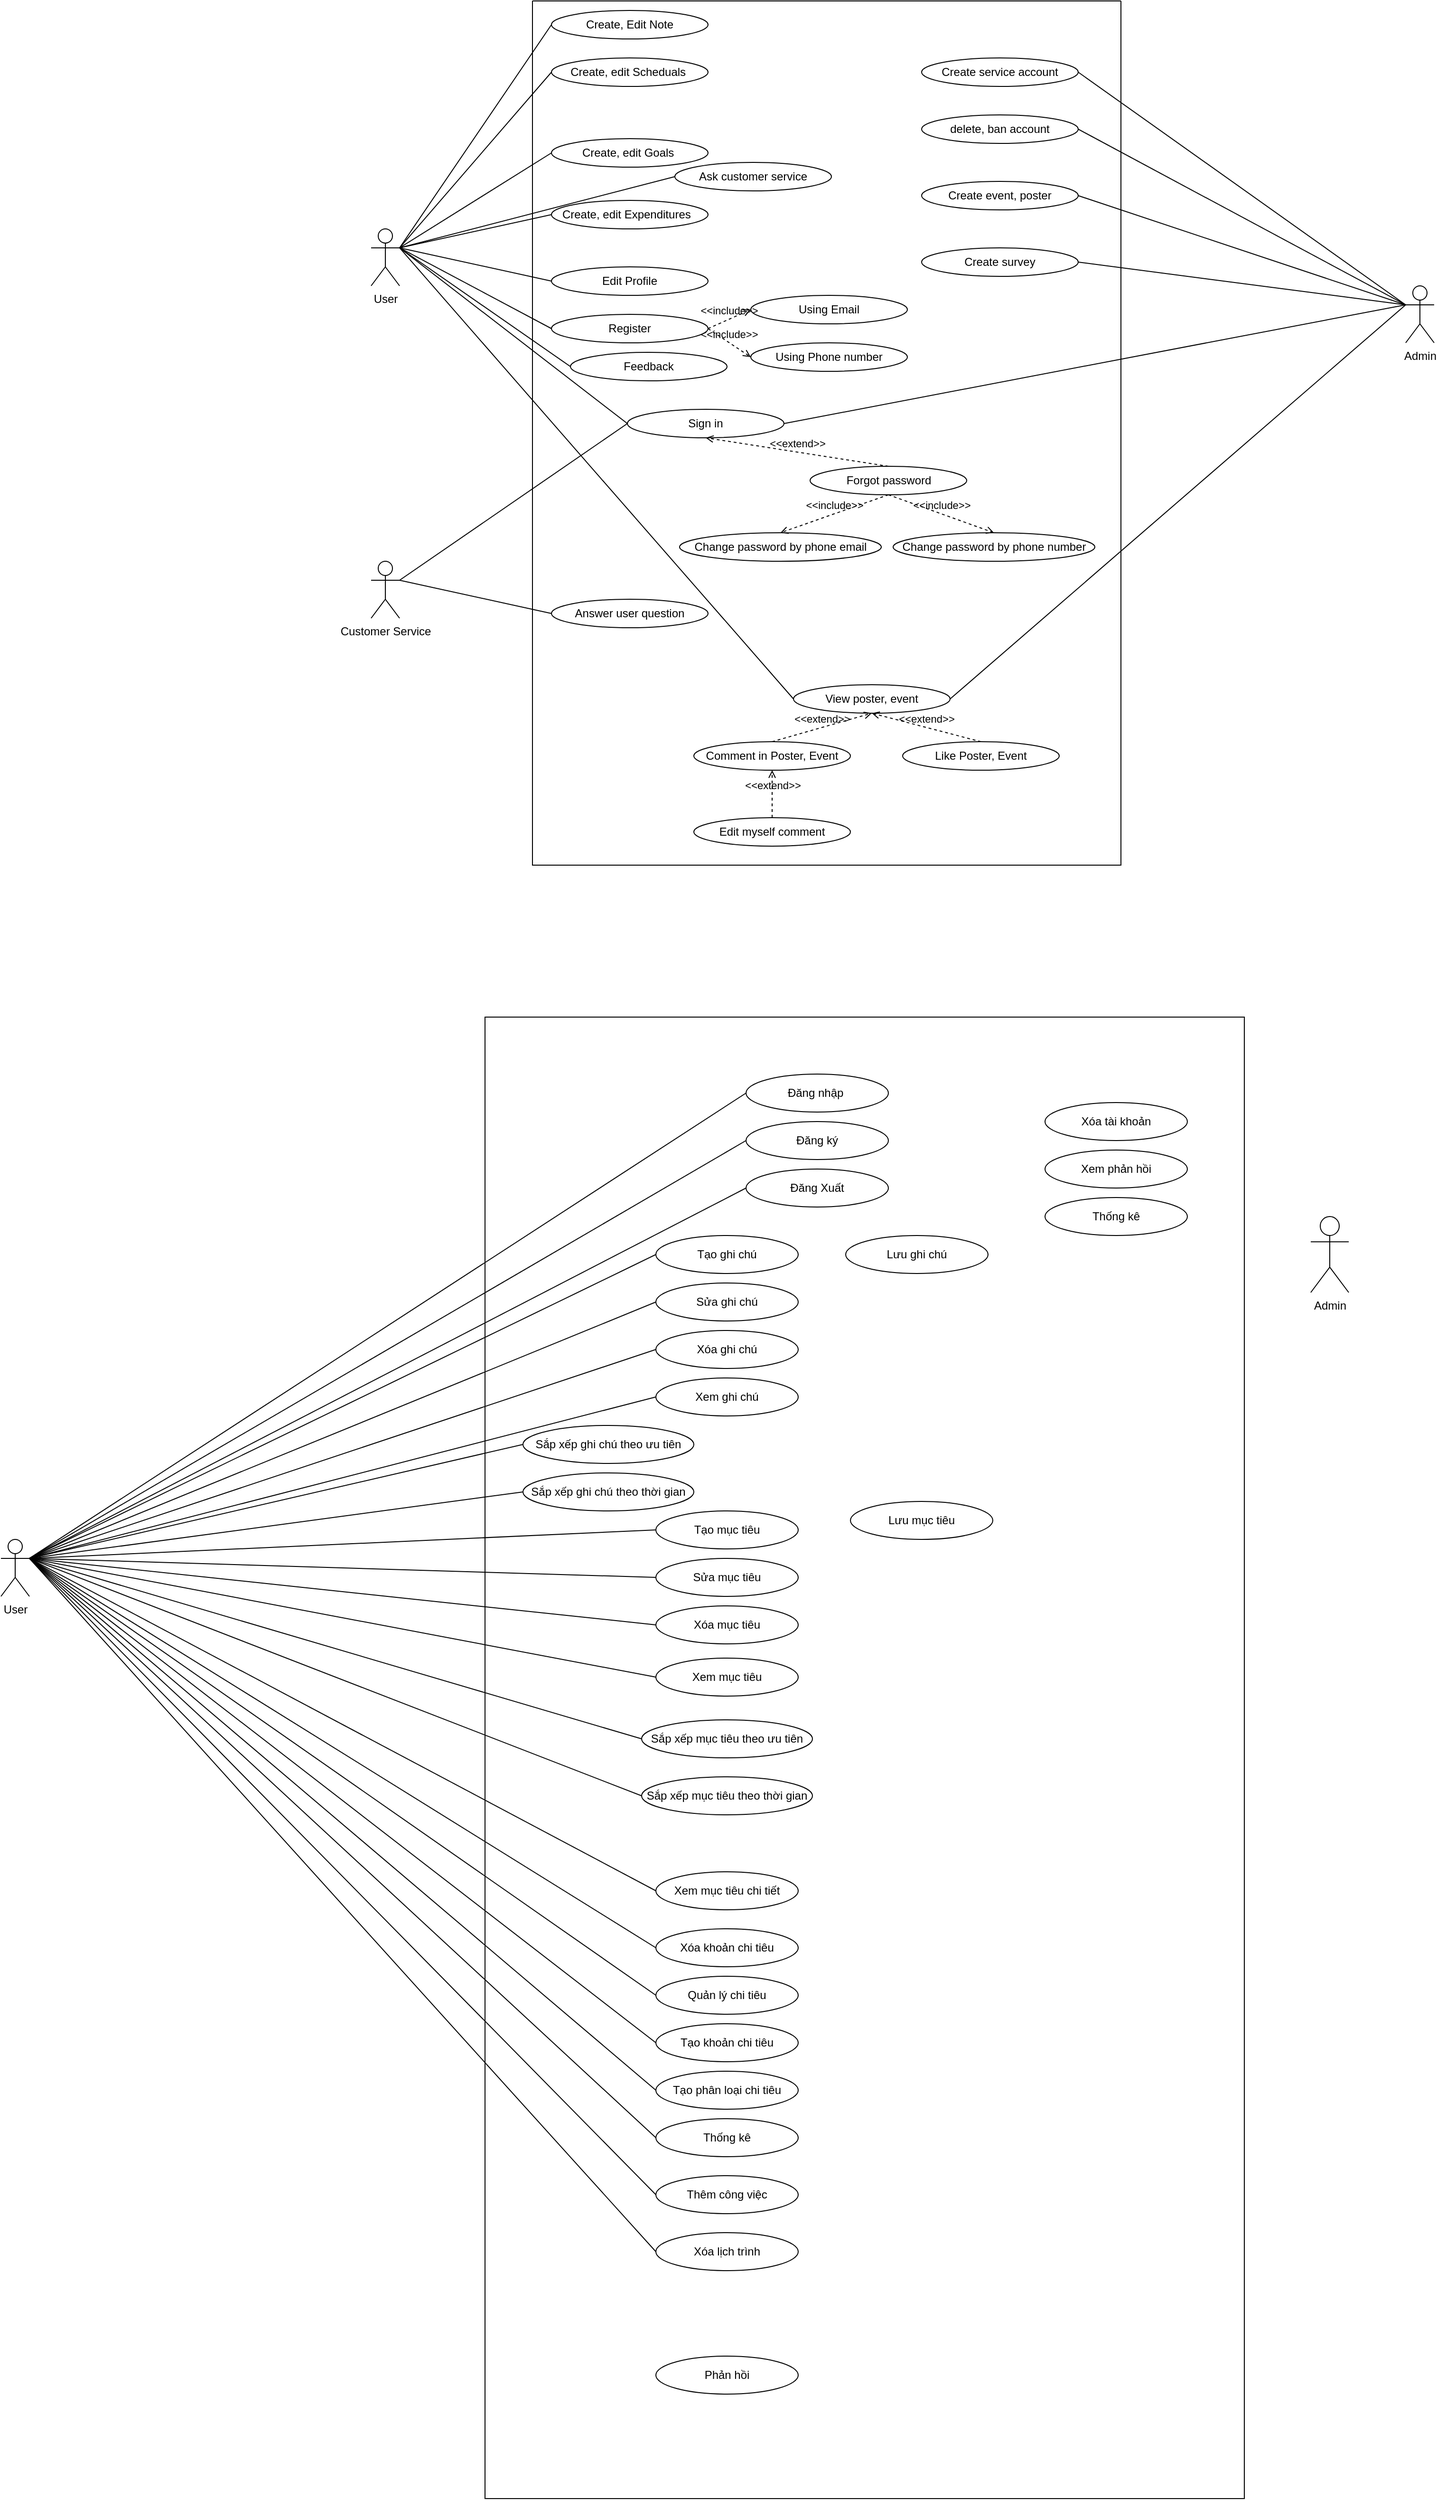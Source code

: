 <mxfile version="20.3.0" type="device"><diagram id="aty8M2HKwqZ2askGGSQU" name="Page-1"><mxGraphModel dx="2708" dy="965" grid="1" gridSize="10" guides="1" tooltips="1" connect="1" arrows="1" fold="1" page="1" pageScale="1" pageWidth="850" pageHeight="1100" math="0" shadow="0"><root><mxCell id="0"/><mxCell id="1" parent="0"/><mxCell id="VyaLqcNktve763P8nGEd-61" value="" style="rounded=0;whiteSpace=wrap;html=1;" parent="1" vertex="1"><mxGeometry x="170" y="1090" width="800" height="1560" as="geometry"/></mxCell><mxCell id="pWfof-eQQFCbNrF5vLkG-1" value="Admin&lt;br&gt;" style="shape=umlActor;verticalLabelPosition=bottom;verticalAlign=top;html=1;outlineConnect=0;" parent="1" vertex="1"><mxGeometry x="1140" y="320" width="30" height="60" as="geometry"/></mxCell><mxCell id="pWfof-eQQFCbNrF5vLkG-5" value="User" style="shape=umlActor;verticalLabelPosition=bottom;verticalAlign=top;html=1;outlineConnect=0;horizontal=1;align=center;" parent="1" vertex="1"><mxGeometry x="50" y="260" width="30" height="60" as="geometry"/></mxCell><mxCell id="pWfof-eQQFCbNrF5vLkG-6" value="" style="swimlane;startSize=0;" parent="1" vertex="1"><mxGeometry x="220" y="20" width="620" height="910" as="geometry"><mxRectangle x="310" y="20" width="50" height="40" as="alternateBounds"/></mxGeometry></mxCell><mxCell id="pWfof-eQQFCbNrF5vLkG-8" value="Sign in" style="ellipse;whiteSpace=wrap;html=1;" parent="pWfof-eQQFCbNrF5vLkG-6" vertex="1"><mxGeometry x="100" y="430" width="165" height="30" as="geometry"/></mxCell><mxCell id="pWfof-eQQFCbNrF5vLkG-15" value="Register" style="ellipse;whiteSpace=wrap;html=1;" parent="pWfof-eQQFCbNrF5vLkG-6" vertex="1"><mxGeometry x="20" y="330" width="165" height="30" as="geometry"/></mxCell><mxCell id="pWfof-eQQFCbNrF5vLkG-18" value="Create, Edit Note" style="ellipse;whiteSpace=wrap;html=1;" parent="pWfof-eQQFCbNrF5vLkG-6" vertex="1"><mxGeometry x="20" y="10" width="165" height="30" as="geometry"/></mxCell><mxCell id="pWfof-eQQFCbNrF5vLkG-21" value="Create, edit Scheduals&amp;nbsp;" style="ellipse;whiteSpace=wrap;html=1;" parent="pWfof-eQQFCbNrF5vLkG-6" vertex="1"><mxGeometry x="20" y="60" width="165" height="30" as="geometry"/></mxCell><mxCell id="pWfof-eQQFCbNrF5vLkG-26" value="Create, edit Goals&amp;nbsp;" style="ellipse;whiteSpace=wrap;html=1;" parent="pWfof-eQQFCbNrF5vLkG-6" vertex="1"><mxGeometry x="20" y="145" width="165" height="30" as="geometry"/></mxCell><mxCell id="pWfof-eQQFCbNrF5vLkG-29" value="Create, edit Expenditures&amp;nbsp;&amp;nbsp;" style="ellipse;whiteSpace=wrap;html=1;" parent="pWfof-eQQFCbNrF5vLkG-6" vertex="1"><mxGeometry x="20" y="210" width="165" height="30" as="geometry"/></mxCell><mxCell id="ijD5BFdQEbHKsdEyB4lS-7" value="Edit Profile" style="ellipse;whiteSpace=wrap;html=1;" parent="pWfof-eQQFCbNrF5vLkG-6" vertex="1"><mxGeometry x="20" y="280" width="165" height="30" as="geometry"/></mxCell><mxCell id="ijD5BFdQEbHKsdEyB4lS-9" value="Create service account" style="ellipse;whiteSpace=wrap;html=1;" parent="pWfof-eQQFCbNrF5vLkG-6" vertex="1"><mxGeometry x="410" y="60" width="165" height="30" as="geometry"/></mxCell><mxCell id="ijD5BFdQEbHKsdEyB4lS-11" value="delete, ban account" style="ellipse;whiteSpace=wrap;html=1;" parent="pWfof-eQQFCbNrF5vLkG-6" vertex="1"><mxGeometry x="410" y="120" width="165" height="30" as="geometry"/></mxCell><mxCell id="ijD5BFdQEbHKsdEyB4lS-13" value="Create event, poster" style="ellipse;whiteSpace=wrap;html=1;" parent="pWfof-eQQFCbNrF5vLkG-6" vertex="1"><mxGeometry x="410" y="190" width="165" height="30" as="geometry"/></mxCell><mxCell id="ijD5BFdQEbHKsdEyB4lS-16" style="edgeStyle=orthogonalEdgeStyle;rounded=0;orthogonalLoop=1;jettySize=auto;html=1;exitX=0.5;exitY=1;exitDx=0;exitDy=0;" parent="pWfof-eQQFCbNrF5vLkG-6" source="pWfof-eQQFCbNrF5vLkG-15" target="pWfof-eQQFCbNrF5vLkG-15" edge="1"><mxGeometry relative="1" as="geometry"/></mxCell><mxCell id="ijD5BFdQEbHKsdEyB4lS-20" value="Comment in Poster, Event" style="ellipse;whiteSpace=wrap;html=1;" parent="pWfof-eQQFCbNrF5vLkG-6" vertex="1"><mxGeometry x="170" y="780" width="165" height="30" as="geometry"/></mxCell><mxCell id="ijD5BFdQEbHKsdEyB4lS-26" value="Like Poster, Event" style="ellipse;whiteSpace=wrap;html=1;" parent="pWfof-eQQFCbNrF5vLkG-6" vertex="1"><mxGeometry x="390" y="780" width="165" height="30" as="geometry"/></mxCell><mxCell id="ijD5BFdQEbHKsdEyB4lS-29" value="Answer user question" style="ellipse;whiteSpace=wrap;html=1;" parent="pWfof-eQQFCbNrF5vLkG-6" vertex="1"><mxGeometry x="20" y="630" width="165" height="30" as="geometry"/></mxCell><mxCell id="ijD5BFdQEbHKsdEyB4lS-31" value="Ask customer service" style="ellipse;whiteSpace=wrap;html=1;" parent="pWfof-eQQFCbNrF5vLkG-6" vertex="1"><mxGeometry x="150" y="170" width="165" height="30" as="geometry"/></mxCell><mxCell id="ijD5BFdQEbHKsdEyB4lS-33" value="Feedback" style="ellipse;whiteSpace=wrap;html=1;" parent="pWfof-eQQFCbNrF5vLkG-6" vertex="1"><mxGeometry x="40" y="370" width="165" height="30" as="geometry"/></mxCell><mxCell id="ijD5BFdQEbHKsdEyB4lS-35" value="Create survey" style="ellipse;whiteSpace=wrap;html=1;" parent="pWfof-eQQFCbNrF5vLkG-6" vertex="1"><mxGeometry x="410" y="260" width="165" height="30" as="geometry"/></mxCell><mxCell id="8WCQnaSr8WxQVvXtw9JR-1" value="Edit myself comment" style="ellipse;whiteSpace=wrap;html=1;" parent="pWfof-eQQFCbNrF5vLkG-6" vertex="1"><mxGeometry x="170" y="860" width="165" height="30" as="geometry"/></mxCell><mxCell id="8WCQnaSr8WxQVvXtw9JR-4" value="Forgot password" style="ellipse;whiteSpace=wrap;html=1;" parent="pWfof-eQQFCbNrF5vLkG-6" vertex="1"><mxGeometry x="292.5" y="490" width="165" height="30" as="geometry"/></mxCell><mxCell id="8WCQnaSr8WxQVvXtw9JR-11" value="Change password by phone number" style="ellipse;whiteSpace=wrap;html=1;" parent="pWfof-eQQFCbNrF5vLkG-6" vertex="1"><mxGeometry x="380" y="560" width="212.5" height="30" as="geometry"/></mxCell><mxCell id="8WCQnaSr8WxQVvXtw9JR-12" value="Change password by phone email" style="ellipse;whiteSpace=wrap;html=1;" parent="pWfof-eQQFCbNrF5vLkG-6" vertex="1"><mxGeometry x="155" y="560" width="212.5" height="30" as="geometry"/></mxCell><mxCell id="8WCQnaSr8WxQVvXtw9JR-14" value="&amp;lt;&amp;lt;include&amp;gt;&amp;gt;" style="html=1;verticalAlign=bottom;labelBackgroundColor=none;endArrow=open;endFill=0;dashed=1;rounded=0;entryX=0.5;entryY=0;entryDx=0;entryDy=0;exitX=0.5;exitY=1;exitDx=0;exitDy=0;" parent="pWfof-eQQFCbNrF5vLkG-6" source="8WCQnaSr8WxQVvXtw9JR-4" target="8WCQnaSr8WxQVvXtw9JR-12" edge="1"><mxGeometry width="160" relative="1" as="geometry"><mxPoint x="312.5" y="430" as="sourcePoint"/><mxPoint x="472.5" y="430" as="targetPoint"/></mxGeometry></mxCell><mxCell id="8WCQnaSr8WxQVvXtw9JR-15" value="&amp;lt;&amp;lt;include&amp;gt;&amp;gt;" style="html=1;verticalAlign=bottom;labelBackgroundColor=none;endArrow=open;endFill=0;dashed=1;rounded=0;entryX=0.5;entryY=0;entryDx=0;entryDy=0;exitX=0.5;exitY=1;exitDx=0;exitDy=0;" parent="pWfof-eQQFCbNrF5vLkG-6" source="8WCQnaSr8WxQVvXtw9JR-4" target="8WCQnaSr8WxQVvXtw9JR-11" edge="1"><mxGeometry width="160" relative="1" as="geometry"><mxPoint x="312.5" y="430" as="sourcePoint"/><mxPoint x="472.5" y="430" as="targetPoint"/></mxGeometry></mxCell><mxCell id="8WCQnaSr8WxQVvXtw9JR-16" value="&amp;lt;&amp;lt;extend&amp;gt;&amp;gt;" style="html=1;verticalAlign=bottom;labelBackgroundColor=none;endArrow=open;endFill=0;dashed=1;rounded=0;entryX=0.5;entryY=1;entryDx=0;entryDy=0;exitX=0.5;exitY=0;exitDx=0;exitDy=0;" parent="pWfof-eQQFCbNrF5vLkG-6" source="8WCQnaSr8WxQVvXtw9JR-4" target="pWfof-eQQFCbNrF5vLkG-8" edge="1"><mxGeometry width="160" relative="1" as="geometry"><mxPoint x="297.5" y="400" as="sourcePoint"/><mxPoint x="457.5" y="400" as="targetPoint"/></mxGeometry></mxCell><mxCell id="8WCQnaSr8WxQVvXtw9JR-17" value="&amp;lt;&amp;lt;extend&amp;gt;&amp;gt;" style="html=1;verticalAlign=bottom;labelBackgroundColor=none;endArrow=open;endFill=0;dashed=1;rounded=0;entryX=0.5;entryY=1;entryDx=0;entryDy=0;exitX=0.5;exitY=0;exitDx=0;exitDy=0;" parent="pWfof-eQQFCbNrF5vLkG-6" source="8WCQnaSr8WxQVvXtw9JR-1" target="ijD5BFdQEbHKsdEyB4lS-20" edge="1"><mxGeometry width="160" relative="1" as="geometry"><mxPoint x="370" y="550" as="sourcePoint"/><mxPoint x="292.5" y="810" as="targetPoint"/></mxGeometry></mxCell><mxCell id="8WCQnaSr8WxQVvXtw9JR-18" value="Using Email" style="ellipse;whiteSpace=wrap;html=1;" parent="pWfof-eQQFCbNrF5vLkG-6" vertex="1"><mxGeometry x="230" y="310" width="165" height="30" as="geometry"/></mxCell><mxCell id="8WCQnaSr8WxQVvXtw9JR-19" value="&amp;lt;&amp;lt;include&amp;gt;&amp;gt;" style="html=1;verticalAlign=bottom;labelBackgroundColor=none;endArrow=open;endFill=0;dashed=1;rounded=0;entryX=0;entryY=0.5;entryDx=0;entryDy=0;exitX=1;exitY=0.5;exitDx=0;exitDy=0;" parent="pWfof-eQQFCbNrF5vLkG-6" source="pWfof-eQQFCbNrF5vLkG-15" target="8WCQnaSr8WxQVvXtw9JR-18" edge="1"><mxGeometry width="160" relative="1" as="geometry"><mxPoint x="260" y="370" as="sourcePoint"/><mxPoint x="420" y="370" as="targetPoint"/></mxGeometry></mxCell><mxCell id="8WCQnaSr8WxQVvXtw9JR-21" value="Using Phone number" style="ellipse;whiteSpace=wrap;html=1;" parent="pWfof-eQQFCbNrF5vLkG-6" vertex="1"><mxGeometry x="230" y="360" width="165" height="30" as="geometry"/></mxCell><mxCell id="8WCQnaSr8WxQVvXtw9JR-22" value="&amp;lt;&amp;lt;include&amp;gt;&amp;gt;" style="html=1;verticalAlign=bottom;labelBackgroundColor=none;endArrow=open;endFill=0;dashed=1;rounded=0;entryX=0;entryY=0.5;entryDx=0;entryDy=0;exitX=1;exitY=0.5;exitDx=0;exitDy=0;" parent="pWfof-eQQFCbNrF5vLkG-6" source="pWfof-eQQFCbNrF5vLkG-15" target="8WCQnaSr8WxQVvXtw9JR-21" edge="1"><mxGeometry width="160" relative="1" as="geometry"><mxPoint x="180" y="530" as="sourcePoint"/><mxPoint x="340" y="530" as="targetPoint"/></mxGeometry></mxCell><mxCell id="8WCQnaSr8WxQVvXtw9JR-23" value="View poster, event" style="ellipse;whiteSpace=wrap;html=1;" parent="pWfof-eQQFCbNrF5vLkG-6" vertex="1"><mxGeometry x="275" y="720" width="165" height="30" as="geometry"/></mxCell><mxCell id="8WCQnaSr8WxQVvXtw9JR-27" value="&amp;lt;&amp;lt;extend&amp;gt;&amp;gt;" style="html=1;verticalAlign=bottom;labelBackgroundColor=none;endArrow=open;endFill=0;dashed=1;rounded=0;entryX=0.5;entryY=1;entryDx=0;entryDy=0;exitX=0.5;exitY=0;exitDx=0;exitDy=0;" parent="pWfof-eQQFCbNrF5vLkG-6" source="ijD5BFdQEbHKsdEyB4lS-26" target="8WCQnaSr8WxQVvXtw9JR-23" edge="1"><mxGeometry width="160" relative="1" as="geometry"><mxPoint x="270" y="740" as="sourcePoint"/><mxPoint x="430" y="740" as="targetPoint"/></mxGeometry></mxCell><mxCell id="8WCQnaSr8WxQVvXtw9JR-30" value="&amp;lt;&amp;lt;extend&amp;gt;&amp;gt;" style="html=1;verticalAlign=bottom;labelBackgroundColor=none;endArrow=open;endFill=0;dashed=1;rounded=0;entryX=0.5;entryY=1;entryDx=0;entryDy=0;exitX=0.5;exitY=0;exitDx=0;exitDy=0;" parent="pWfof-eQQFCbNrF5vLkG-6" source="ijD5BFdQEbHKsdEyB4lS-20" target="8WCQnaSr8WxQVvXtw9JR-23" edge="1"><mxGeometry width="160" relative="1" as="geometry"><mxPoint x="262.5" y="870" as="sourcePoint"/><mxPoint x="262.5" y="820" as="targetPoint"/></mxGeometry></mxCell><mxCell id="pWfof-eQQFCbNrF5vLkG-12" value="" style="endArrow=none;html=1;rounded=0;exitX=1;exitY=0.333;exitDx=0;exitDy=0;exitPerimeter=0;entryX=0;entryY=0.5;entryDx=0;entryDy=0;" parent="1" source="pWfof-eQQFCbNrF5vLkG-5" target="pWfof-eQQFCbNrF5vLkG-8" edge="1"><mxGeometry width="50" height="50" relative="1" as="geometry"><mxPoint x="420" y="290" as="sourcePoint"/><mxPoint x="470" y="240" as="targetPoint"/></mxGeometry></mxCell><mxCell id="pWfof-eQQFCbNrF5vLkG-13" value="" style="endArrow=none;html=1;rounded=0;exitX=0;exitY=0.333;exitDx=0;exitDy=0;exitPerimeter=0;entryX=1;entryY=0.5;entryDx=0;entryDy=0;" parent="1" source="pWfof-eQQFCbNrF5vLkG-1" target="pWfof-eQQFCbNrF5vLkG-8" edge="1"><mxGeometry width="50" height="50" relative="1" as="geometry"><mxPoint x="420" y="290" as="sourcePoint"/><mxPoint x="470" y="240" as="targetPoint"/></mxGeometry></mxCell><mxCell id="pWfof-eQQFCbNrF5vLkG-16" value="" style="endArrow=none;html=1;rounded=0;exitX=1;exitY=0.333;exitDx=0;exitDy=0;exitPerimeter=0;entryX=0;entryY=0.5;entryDx=0;entryDy=0;" parent="1" source="pWfof-eQQFCbNrF5vLkG-5" target="pWfof-eQQFCbNrF5vLkG-15" edge="1"><mxGeometry width="50" height="50" relative="1" as="geometry"><mxPoint x="420" y="290" as="sourcePoint"/><mxPoint x="470" y="240" as="targetPoint"/><Array as="points"/></mxGeometry></mxCell><mxCell id="ijD5BFdQEbHKsdEyB4lS-3" value="" style="endArrow=none;html=1;rounded=0;exitX=1;exitY=0.333;exitDx=0;exitDy=0;exitPerimeter=0;entryX=0;entryY=0.5;entryDx=0;entryDy=0;" parent="1" source="pWfof-eQQFCbNrF5vLkG-5" target="pWfof-eQQFCbNrF5vLkG-18" edge="1"><mxGeometry width="50" height="50" relative="1" as="geometry"><mxPoint x="310" y="450" as="sourcePoint"/><mxPoint x="360" y="400" as="targetPoint"/></mxGeometry></mxCell><mxCell id="ijD5BFdQEbHKsdEyB4lS-4" value="" style="endArrow=none;html=1;rounded=0;exitX=1;exitY=0.333;exitDx=0;exitDy=0;exitPerimeter=0;entryX=0;entryY=0.5;entryDx=0;entryDy=0;" parent="1" source="pWfof-eQQFCbNrF5vLkG-5" target="pWfof-eQQFCbNrF5vLkG-21" edge="1"><mxGeometry width="50" height="50" relative="1" as="geometry"><mxPoint x="310" y="450" as="sourcePoint"/><mxPoint x="360" y="400" as="targetPoint"/></mxGeometry></mxCell><mxCell id="ijD5BFdQEbHKsdEyB4lS-5" value="" style="endArrow=none;html=1;rounded=0;exitX=1;exitY=0.333;exitDx=0;exitDy=0;exitPerimeter=0;entryX=0;entryY=0.5;entryDx=0;entryDy=0;" parent="1" source="pWfof-eQQFCbNrF5vLkG-5" target="pWfof-eQQFCbNrF5vLkG-26" edge="1"><mxGeometry width="50" height="50" relative="1" as="geometry"><mxPoint x="310" y="450" as="sourcePoint"/><mxPoint x="360" y="400" as="targetPoint"/></mxGeometry></mxCell><mxCell id="ijD5BFdQEbHKsdEyB4lS-6" value="" style="endArrow=none;html=1;rounded=0;exitX=1;exitY=0.333;exitDx=0;exitDy=0;exitPerimeter=0;entryX=0;entryY=0.5;entryDx=0;entryDy=0;" parent="1" source="pWfof-eQQFCbNrF5vLkG-5" target="pWfof-eQQFCbNrF5vLkG-29" edge="1"><mxGeometry width="50" height="50" relative="1" as="geometry"><mxPoint x="310" y="450" as="sourcePoint"/><mxPoint x="360" y="400" as="targetPoint"/></mxGeometry></mxCell><mxCell id="ijD5BFdQEbHKsdEyB4lS-8" value="" style="endArrow=none;html=1;rounded=0;exitX=1;exitY=0.333;exitDx=0;exitDy=0;exitPerimeter=0;entryX=0;entryY=0.5;entryDx=0;entryDy=0;" parent="1" source="pWfof-eQQFCbNrF5vLkG-5" target="ijD5BFdQEbHKsdEyB4lS-7" edge="1"><mxGeometry width="50" height="50" relative="1" as="geometry"><mxPoint x="490" y="400" as="sourcePoint"/><mxPoint x="540" y="350" as="targetPoint"/></mxGeometry></mxCell><mxCell id="ijD5BFdQEbHKsdEyB4lS-10" value="" style="endArrow=none;html=1;rounded=0;entryX=1;entryY=0.5;entryDx=0;entryDy=0;exitX=0;exitY=0.333;exitDx=0;exitDy=0;exitPerimeter=0;" parent="1" source="pWfof-eQQFCbNrF5vLkG-1" target="ijD5BFdQEbHKsdEyB4lS-9" edge="1"><mxGeometry width="50" height="50" relative="1" as="geometry"><mxPoint x="490" y="400" as="sourcePoint"/><mxPoint x="540" y="350" as="targetPoint"/></mxGeometry></mxCell><mxCell id="ijD5BFdQEbHKsdEyB4lS-12" value="" style="endArrow=none;html=1;rounded=0;entryX=1;entryY=0.5;entryDx=0;entryDy=0;exitX=0;exitY=0.333;exitDx=0;exitDy=0;exitPerimeter=0;" parent="1" source="pWfof-eQQFCbNrF5vLkG-1" target="ijD5BFdQEbHKsdEyB4lS-11" edge="1"><mxGeometry width="50" height="50" relative="1" as="geometry"><mxPoint x="490" y="400" as="sourcePoint"/><mxPoint x="540" y="350" as="targetPoint"/></mxGeometry></mxCell><mxCell id="ijD5BFdQEbHKsdEyB4lS-14" value="" style="endArrow=none;html=1;rounded=0;entryX=1;entryY=0.5;entryDx=0;entryDy=0;exitX=0;exitY=0.333;exitDx=0;exitDy=0;exitPerimeter=0;" parent="1" source="pWfof-eQQFCbNrF5vLkG-1" target="ijD5BFdQEbHKsdEyB4lS-13" edge="1"><mxGeometry width="50" height="50" relative="1" as="geometry"><mxPoint x="490" y="400" as="sourcePoint"/><mxPoint x="540" y="350" as="targetPoint"/></mxGeometry></mxCell><mxCell id="ijD5BFdQEbHKsdEyB4lS-15" value="Customer Service" style="shape=umlActor;verticalLabelPosition=bottom;verticalAlign=top;html=1;outlineConnect=0;" parent="1" vertex="1"><mxGeometry x="50" y="610" width="30" height="60" as="geometry"/></mxCell><mxCell id="ijD5BFdQEbHKsdEyB4lS-18" value="" style="endArrow=none;html=1;rounded=0;exitX=1;exitY=0.333;exitDx=0;exitDy=0;exitPerimeter=0;entryX=0;entryY=0.5;entryDx=0;entryDy=0;" parent="1" source="ijD5BFdQEbHKsdEyB4lS-15" target="pWfof-eQQFCbNrF5vLkG-8" edge="1"><mxGeometry width="50" height="50" relative="1" as="geometry"><mxPoint x="490" y="400" as="sourcePoint"/><mxPoint x="540" y="350" as="targetPoint"/></mxGeometry></mxCell><mxCell id="ijD5BFdQEbHKsdEyB4lS-30" value="" style="endArrow=none;html=1;rounded=0;exitX=1;exitY=0.333;exitDx=0;exitDy=0;exitPerimeter=0;entryX=0;entryY=0.5;entryDx=0;entryDy=0;" parent="1" source="ijD5BFdQEbHKsdEyB4lS-15" target="ijD5BFdQEbHKsdEyB4lS-29" edge="1"><mxGeometry width="50" height="50" relative="1" as="geometry"><mxPoint x="490" y="400" as="sourcePoint"/><mxPoint x="540" y="350" as="targetPoint"/></mxGeometry></mxCell><mxCell id="ijD5BFdQEbHKsdEyB4lS-32" value="" style="endArrow=none;html=1;rounded=0;exitX=1;exitY=0.333;exitDx=0;exitDy=0;exitPerimeter=0;entryX=0;entryY=0.5;entryDx=0;entryDy=0;" parent="1" source="pWfof-eQQFCbNrF5vLkG-5" target="ijD5BFdQEbHKsdEyB4lS-31" edge="1"><mxGeometry width="50" height="50" relative="1" as="geometry"><mxPoint x="490" y="400" as="sourcePoint"/><mxPoint x="540" y="350" as="targetPoint"/></mxGeometry></mxCell><mxCell id="ijD5BFdQEbHKsdEyB4lS-34" value="" style="endArrow=none;html=1;rounded=0;exitX=1;exitY=0.333;exitDx=0;exitDy=0;exitPerimeter=0;entryX=0;entryY=0.5;entryDx=0;entryDy=0;" parent="1" source="pWfof-eQQFCbNrF5vLkG-5" target="ijD5BFdQEbHKsdEyB4lS-33" edge="1"><mxGeometry width="50" height="50" relative="1" as="geometry"><mxPoint x="490" y="400" as="sourcePoint"/><mxPoint x="540" y="350" as="targetPoint"/></mxGeometry></mxCell><mxCell id="ijD5BFdQEbHKsdEyB4lS-36" value="" style="endArrow=none;html=1;rounded=0;entryX=1;entryY=0.5;entryDx=0;entryDy=0;exitX=0;exitY=0.333;exitDx=0;exitDy=0;exitPerimeter=0;" parent="1" source="pWfof-eQQFCbNrF5vLkG-1" target="ijD5BFdQEbHKsdEyB4lS-35" edge="1"><mxGeometry width="50" height="50" relative="1" as="geometry"><mxPoint x="490" y="400" as="sourcePoint"/><mxPoint x="540" y="350" as="targetPoint"/></mxGeometry></mxCell><mxCell id="8WCQnaSr8WxQVvXtw9JR-24" value="" style="endArrow=none;html=1;rounded=0;exitX=1;exitY=0.333;exitDx=0;exitDy=0;exitPerimeter=0;entryX=0;entryY=0.5;entryDx=0;entryDy=0;" parent="1" source="pWfof-eQQFCbNrF5vLkG-5" target="8WCQnaSr8WxQVvXtw9JR-23" edge="1"><mxGeometry width="50" height="50" relative="1" as="geometry"><mxPoint x="500" y="440" as="sourcePoint"/><mxPoint x="550" y="390" as="targetPoint"/></mxGeometry></mxCell><mxCell id="8WCQnaSr8WxQVvXtw9JR-25" value="" style="endArrow=none;html=1;rounded=0;exitX=1;exitY=0.5;exitDx=0;exitDy=0;entryX=0;entryY=0.333;entryDx=0;entryDy=0;entryPerimeter=0;" parent="1" source="8WCQnaSr8WxQVvXtw9JR-23" target="pWfof-eQQFCbNrF5vLkG-1" edge="1"><mxGeometry width="50" height="50" relative="1" as="geometry"><mxPoint x="450" y="410" as="sourcePoint"/><mxPoint x="500" y="360" as="targetPoint"/></mxGeometry></mxCell><mxCell id="VyaLqcNktve763P8nGEd-63" value="Admin" style="shape=umlActor;verticalLabelPosition=bottom;verticalAlign=top;html=1;outlineConnect=0;" parent="1" vertex="1"><mxGeometry x="1040" y="1300" width="40" height="80" as="geometry"/></mxCell><mxCell id="VyaLqcNktve763P8nGEd-69" value="User" style="shape=umlActor;verticalLabelPosition=bottom;verticalAlign=top;html=1;outlineConnect=0;" parent="1" vertex="1"><mxGeometry x="-340" y="1640" width="30" height="60" as="geometry"/></mxCell><mxCell id="VyaLqcNktve763P8nGEd-72" value="Đăng nhập&amp;nbsp;" style="ellipse;whiteSpace=wrap;html=1;" parent="1" vertex="1"><mxGeometry x="445" y="1150" width="150" height="40" as="geometry"/></mxCell><mxCell id="VyaLqcNktve763P8nGEd-73" value="Đăng ký" style="ellipse;whiteSpace=wrap;html=1;" parent="1" vertex="1"><mxGeometry x="445" y="1200" width="150" height="40" as="geometry"/></mxCell><mxCell id="VyaLqcNktve763P8nGEd-74" value="Đăng Xuất" style="ellipse;whiteSpace=wrap;html=1;" parent="1" vertex="1"><mxGeometry x="445" y="1250" width="150" height="40" as="geometry"/></mxCell><mxCell id="VyaLqcNktve763P8nGEd-75" value="Xóa tài khoản" style="ellipse;whiteSpace=wrap;html=1;" parent="1" vertex="1"><mxGeometry x="760" y="1180" width="150" height="40" as="geometry"/></mxCell><mxCell id="VyaLqcNktve763P8nGEd-76" value="Xem phản hồi" style="ellipse;whiteSpace=wrap;html=1;" parent="1" vertex="1"><mxGeometry x="760" y="1230" width="150" height="40" as="geometry"/></mxCell><mxCell id="VyaLqcNktve763P8nGEd-79" value="Thống kê" style="ellipse;whiteSpace=wrap;html=1;" parent="1" vertex="1"><mxGeometry x="760" y="1280" width="150" height="40" as="geometry"/></mxCell><mxCell id="VyaLqcNktve763P8nGEd-87" value="Phản hồi" style="ellipse;whiteSpace=wrap;html=1;" parent="1" vertex="1"><mxGeometry x="350" y="2500" width="150" height="40" as="geometry"/></mxCell><mxCell id="VyaLqcNktve763P8nGEd-89" value="Sửa ghi chú" style="ellipse;whiteSpace=wrap;html=1;" parent="1" vertex="1"><mxGeometry x="350" y="1370" width="150" height="40" as="geometry"/></mxCell><mxCell id="VyaLqcNktve763P8nGEd-90" value="Tạo ghi chú" style="ellipse;whiteSpace=wrap;html=1;" parent="1" vertex="1"><mxGeometry x="350" y="1320" width="150" height="40" as="geometry"/></mxCell><mxCell id="VyaLqcNktve763P8nGEd-91" value="Xóa ghi chú" style="ellipse;whiteSpace=wrap;html=1;" parent="1" vertex="1"><mxGeometry x="350" y="1420" width="150" height="40" as="geometry"/></mxCell><mxCell id="VyaLqcNktve763P8nGEd-92" value="Lưu ghi chú" style="ellipse;whiteSpace=wrap;html=1;" parent="1" vertex="1"><mxGeometry x="550" y="1320" width="150" height="40" as="geometry"/></mxCell><mxCell id="VyaLqcNktve763P8nGEd-93" value="Xem ghi chú" style="ellipse;whiteSpace=wrap;html=1;" parent="1" vertex="1"><mxGeometry x="350" y="1470" width="150" height="40" as="geometry"/></mxCell><mxCell id="VyaLqcNktve763P8nGEd-94" value="Sắp xếp ghi chú theo ưu tiên" style="ellipse;whiteSpace=wrap;html=1;" parent="1" vertex="1"><mxGeometry x="210" y="1520" width="180" height="40" as="geometry"/></mxCell><mxCell id="VyaLqcNktve763P8nGEd-95" value="Sắp xếp ghi chú theo thời gian" style="ellipse;whiteSpace=wrap;html=1;" parent="1" vertex="1"><mxGeometry x="210" y="1570" width="180" height="40" as="geometry"/></mxCell><mxCell id="VyaLqcNktve763P8nGEd-97" value="Sửa mục tiêu" style="ellipse;whiteSpace=wrap;html=1;" parent="1" vertex="1"><mxGeometry x="350" y="1660" width="150" height="40" as="geometry"/></mxCell><mxCell id="VyaLqcNktve763P8nGEd-98" value="Tạo mục tiêu" style="ellipse;whiteSpace=wrap;html=1;" parent="1" vertex="1"><mxGeometry x="350" y="1610" width="150" height="40" as="geometry"/></mxCell><mxCell id="VyaLqcNktve763P8nGEd-99" value="Xóa mục tiêu" style="ellipse;whiteSpace=wrap;html=1;" parent="1" vertex="1"><mxGeometry x="350" y="1710" width="150" height="40" as="geometry"/></mxCell><mxCell id="VyaLqcNktve763P8nGEd-100" value="Lưu mục tiêu" style="ellipse;whiteSpace=wrap;html=1;" parent="1" vertex="1"><mxGeometry x="555" y="1600" width="150" height="40" as="geometry"/></mxCell><mxCell id="VyaLqcNktve763P8nGEd-101" value="Xem mục tiêu" style="ellipse;whiteSpace=wrap;html=1;" parent="1" vertex="1"><mxGeometry x="350" y="1765" width="150" height="40" as="geometry"/></mxCell><mxCell id="VyaLqcNktve763P8nGEd-102" value="Sắp xếp mục tiêu theo ưu tiên" style="ellipse;whiteSpace=wrap;html=1;" parent="1" vertex="1"><mxGeometry x="335" y="1830" width="180" height="40" as="geometry"/></mxCell><mxCell id="VyaLqcNktve763P8nGEd-103" value="Sắp xếp mục tiêu theo thời gian" style="ellipse;whiteSpace=wrap;html=1;" parent="1" vertex="1"><mxGeometry x="335" y="1890" width="180" height="40" as="geometry"/></mxCell><mxCell id="VyaLqcNktve763P8nGEd-105" value="Xem mục tiêu chi tiết" style="ellipse;whiteSpace=wrap;html=1;" parent="1" vertex="1"><mxGeometry x="350" y="1990" width="150" height="40" as="geometry"/></mxCell><mxCell id="gfgHDo0g4Igtm996TLJ_-1" value="Quản lý chi tiêu" style="ellipse;whiteSpace=wrap;html=1;" parent="1" vertex="1"><mxGeometry x="350" y="2100" width="150" height="40" as="geometry"/></mxCell><mxCell id="gfgHDo0g4Igtm996TLJ_-3" value="Tạo khoản chi tiêu" style="ellipse;whiteSpace=wrap;html=1;" parent="1" vertex="1"><mxGeometry x="350" y="2150" width="150" height="40" as="geometry"/></mxCell><mxCell id="gfgHDo0g4Igtm996TLJ_-4" value="Xóa khoản chi tiêu" style="ellipse;whiteSpace=wrap;html=1;" parent="1" vertex="1"><mxGeometry x="350" y="2050" width="150" height="40" as="geometry"/></mxCell><mxCell id="gfgHDo0g4Igtm996TLJ_-6" value="Tạo phân loại chi tiêu" style="ellipse;whiteSpace=wrap;html=1;" parent="1" vertex="1"><mxGeometry x="350" y="2200" width="150" height="40" as="geometry"/></mxCell><mxCell id="gfgHDo0g4Igtm996TLJ_-9" value="Thống kê" style="ellipse;whiteSpace=wrap;html=1;" parent="1" vertex="1"><mxGeometry x="350" y="2250" width="150" height="40" as="geometry"/></mxCell><mxCell id="gfgHDo0g4Igtm996TLJ_-10" value="Thêm công việc" style="ellipse;whiteSpace=wrap;html=1;" parent="1" vertex="1"><mxGeometry x="350" y="2310" width="150" height="40" as="geometry"/></mxCell><mxCell id="gfgHDo0g4Igtm996TLJ_-11" value="Xóa lịch trình" style="ellipse;whiteSpace=wrap;html=1;" parent="1" vertex="1"><mxGeometry x="350" y="2370" width="150" height="40" as="geometry"/></mxCell><mxCell id="5M1KIY10KO0TLiCNUMBX-1" value="" style="endArrow=none;html=1;rounded=0;exitX=1;exitY=0.333;exitDx=0;exitDy=0;exitPerimeter=0;entryX=0;entryY=0.5;entryDx=0;entryDy=0;" edge="1" parent="1" source="VyaLqcNktve763P8nGEd-69" target="VyaLqcNktve763P8nGEd-72"><mxGeometry width="50" height="50" relative="1" as="geometry"><mxPoint x="730" y="1530" as="sourcePoint"/><mxPoint x="780" y="1480" as="targetPoint"/></mxGeometry></mxCell><mxCell id="5M1KIY10KO0TLiCNUMBX-2" value="" style="endArrow=none;html=1;rounded=0;exitX=1;exitY=0.333;exitDx=0;exitDy=0;exitPerimeter=0;entryX=0;entryY=0.5;entryDx=0;entryDy=0;" edge="1" parent="1" source="VyaLqcNktve763P8nGEd-69" target="VyaLqcNktve763P8nGEd-73"><mxGeometry width="50" height="50" relative="1" as="geometry"><mxPoint x="730" y="1530" as="sourcePoint"/><mxPoint x="780" y="1480" as="targetPoint"/></mxGeometry></mxCell><mxCell id="5M1KIY10KO0TLiCNUMBX-3" value="" style="endArrow=none;html=1;rounded=0;exitX=1;exitY=0.333;exitDx=0;exitDy=0;exitPerimeter=0;entryX=0;entryY=0.5;entryDx=0;entryDy=0;" edge="1" parent="1" source="VyaLqcNktve763P8nGEd-69" target="VyaLqcNktve763P8nGEd-74"><mxGeometry width="50" height="50" relative="1" as="geometry"><mxPoint x="730" y="1530" as="sourcePoint"/><mxPoint x="780" y="1480" as="targetPoint"/></mxGeometry></mxCell><mxCell id="5M1KIY10KO0TLiCNUMBX-4" value="" style="endArrow=none;html=1;rounded=0;exitX=1;exitY=0.333;exitDx=0;exitDy=0;exitPerimeter=0;entryX=0;entryY=0.5;entryDx=0;entryDy=0;" edge="1" parent="1" source="VyaLqcNktve763P8nGEd-69" target="VyaLqcNktve763P8nGEd-90"><mxGeometry width="50" height="50" relative="1" as="geometry"><mxPoint x="730" y="1530" as="sourcePoint"/><mxPoint x="780" y="1480" as="targetPoint"/></mxGeometry></mxCell><mxCell id="5M1KIY10KO0TLiCNUMBX-5" value="" style="endArrow=none;html=1;rounded=0;exitX=1;exitY=0.333;exitDx=0;exitDy=0;exitPerimeter=0;entryX=0;entryY=0.5;entryDx=0;entryDy=0;" edge="1" parent="1" source="VyaLqcNktve763P8nGEd-69" target="VyaLqcNktve763P8nGEd-89"><mxGeometry width="50" height="50" relative="1" as="geometry"><mxPoint x="730" y="1530" as="sourcePoint"/><mxPoint x="780" y="1480" as="targetPoint"/></mxGeometry></mxCell><mxCell id="5M1KIY10KO0TLiCNUMBX-6" value="" style="endArrow=none;html=1;rounded=0;exitX=1;exitY=0.333;exitDx=0;exitDy=0;exitPerimeter=0;entryX=0;entryY=0.5;entryDx=0;entryDy=0;" edge="1" parent="1" source="VyaLqcNktve763P8nGEd-69" target="VyaLqcNktve763P8nGEd-91"><mxGeometry width="50" height="50" relative="1" as="geometry"><mxPoint x="730" y="1530" as="sourcePoint"/><mxPoint x="780" y="1480" as="targetPoint"/></mxGeometry></mxCell><mxCell id="5M1KIY10KO0TLiCNUMBX-7" value="" style="endArrow=none;html=1;rounded=0;exitX=1;exitY=0.333;exitDx=0;exitDy=0;exitPerimeter=0;entryX=0;entryY=0.5;entryDx=0;entryDy=0;" edge="1" parent="1" source="VyaLqcNktve763P8nGEd-69" target="VyaLqcNktve763P8nGEd-93"><mxGeometry width="50" height="50" relative="1" as="geometry"><mxPoint x="730" y="1530" as="sourcePoint"/><mxPoint x="780" y="1480" as="targetPoint"/></mxGeometry></mxCell><mxCell id="5M1KIY10KO0TLiCNUMBX-8" value="" style="endArrow=none;html=1;rounded=0;exitX=1;exitY=0.333;exitDx=0;exitDy=0;exitPerimeter=0;entryX=0;entryY=0.5;entryDx=0;entryDy=0;" edge="1" parent="1" source="VyaLqcNktve763P8nGEd-69" target="VyaLqcNktve763P8nGEd-98"><mxGeometry width="50" height="50" relative="1" as="geometry"><mxPoint x="730" y="1530" as="sourcePoint"/><mxPoint x="780" y="1480" as="targetPoint"/></mxGeometry></mxCell><mxCell id="5M1KIY10KO0TLiCNUMBX-9" value="" style="endArrow=none;html=1;rounded=0;exitX=1;exitY=0.333;exitDx=0;exitDy=0;exitPerimeter=0;entryX=0;entryY=0.5;entryDx=0;entryDy=0;" edge="1" parent="1" source="VyaLqcNktve763P8nGEd-69" target="VyaLqcNktve763P8nGEd-97"><mxGeometry width="50" height="50" relative="1" as="geometry"><mxPoint x="730" y="1530" as="sourcePoint"/><mxPoint x="780" y="1480" as="targetPoint"/></mxGeometry></mxCell><mxCell id="5M1KIY10KO0TLiCNUMBX-10" value="" style="endArrow=none;html=1;rounded=0;exitX=1;exitY=0.333;exitDx=0;exitDy=0;exitPerimeter=0;entryX=0;entryY=0.5;entryDx=0;entryDy=0;" edge="1" parent="1" source="VyaLqcNktve763P8nGEd-69" target="VyaLqcNktve763P8nGEd-99"><mxGeometry width="50" height="50" relative="1" as="geometry"><mxPoint x="730" y="1530" as="sourcePoint"/><mxPoint x="780" y="1480" as="targetPoint"/></mxGeometry></mxCell><mxCell id="5M1KIY10KO0TLiCNUMBX-12" value="" style="endArrow=none;html=1;rounded=0;exitX=1;exitY=0.333;exitDx=0;exitDy=0;exitPerimeter=0;entryX=0;entryY=0.5;entryDx=0;entryDy=0;" edge="1" parent="1" source="VyaLqcNktve763P8nGEd-69" target="VyaLqcNktve763P8nGEd-105"><mxGeometry width="50" height="50" relative="1" as="geometry"><mxPoint x="730" y="1530" as="sourcePoint"/><mxPoint x="780" y="1480" as="targetPoint"/></mxGeometry></mxCell><mxCell id="5M1KIY10KO0TLiCNUMBX-13" value="" style="endArrow=none;html=1;rounded=0;exitX=1;exitY=0.333;exitDx=0;exitDy=0;exitPerimeter=0;entryX=0;entryY=0.5;entryDx=0;entryDy=0;" edge="1" parent="1" source="VyaLqcNktve763P8nGEd-69" target="gfgHDo0g4Igtm996TLJ_-4"><mxGeometry width="50" height="50" relative="1" as="geometry"><mxPoint x="400" y="1710" as="sourcePoint"/><mxPoint x="450" y="1660" as="targetPoint"/></mxGeometry></mxCell><mxCell id="5M1KIY10KO0TLiCNUMBX-14" value="" style="endArrow=none;html=1;rounded=0;exitX=1;exitY=0.333;exitDx=0;exitDy=0;exitPerimeter=0;entryX=0;entryY=0.5;entryDx=0;entryDy=0;" edge="1" parent="1" source="VyaLqcNktve763P8nGEd-69" target="gfgHDo0g4Igtm996TLJ_-1"><mxGeometry width="50" height="50" relative="1" as="geometry"><mxPoint x="-200" y="1890" as="sourcePoint"/><mxPoint x="450" y="1660" as="targetPoint"/></mxGeometry></mxCell><mxCell id="5M1KIY10KO0TLiCNUMBX-15" value="" style="endArrow=none;html=1;rounded=0;exitX=1;exitY=0.333;exitDx=0;exitDy=0;exitPerimeter=0;entryX=0;entryY=0.5;entryDx=0;entryDy=0;" edge="1" parent="1" source="VyaLqcNktve763P8nGEd-69" target="gfgHDo0g4Igtm996TLJ_-3"><mxGeometry width="50" height="50" relative="1" as="geometry"><mxPoint x="400" y="1890" as="sourcePoint"/><mxPoint x="450" y="1840" as="targetPoint"/></mxGeometry></mxCell><mxCell id="5M1KIY10KO0TLiCNUMBX-16" value="" style="endArrow=none;html=1;rounded=0;exitX=1;exitY=0.333;exitDx=0;exitDy=0;exitPerimeter=0;entryX=0;entryY=0.5;entryDx=0;entryDy=0;" edge="1" parent="1" source="VyaLqcNktve763P8nGEd-69" target="gfgHDo0g4Igtm996TLJ_-6"><mxGeometry width="50" height="50" relative="1" as="geometry"><mxPoint x="400" y="1890" as="sourcePoint"/><mxPoint x="450" y="1840" as="targetPoint"/></mxGeometry></mxCell><mxCell id="5M1KIY10KO0TLiCNUMBX-17" value="" style="endArrow=none;html=1;rounded=0;exitX=1;exitY=0.333;exitDx=0;exitDy=0;exitPerimeter=0;entryX=0;entryY=0.5;entryDx=0;entryDy=0;" edge="1" parent="1" source="VyaLqcNktve763P8nGEd-69" target="gfgHDo0g4Igtm996TLJ_-9"><mxGeometry width="50" height="50" relative="1" as="geometry"><mxPoint x="400" y="1890" as="sourcePoint"/><mxPoint x="450" y="1840" as="targetPoint"/></mxGeometry></mxCell><mxCell id="5M1KIY10KO0TLiCNUMBX-18" value="" style="endArrow=none;html=1;rounded=0;exitX=1;exitY=0.333;exitDx=0;exitDy=0;exitPerimeter=0;entryX=0;entryY=0.5;entryDx=0;entryDy=0;" edge="1" parent="1" source="VyaLqcNktve763P8nGEd-69" target="gfgHDo0g4Igtm996TLJ_-10"><mxGeometry width="50" height="50" relative="1" as="geometry"><mxPoint x="400" y="1890" as="sourcePoint"/><mxPoint x="450" y="1840" as="targetPoint"/></mxGeometry></mxCell><mxCell id="5M1KIY10KO0TLiCNUMBX-19" value="" style="endArrow=none;html=1;rounded=0;exitX=1;exitY=0.333;exitDx=0;exitDy=0;exitPerimeter=0;entryX=0;entryY=0.5;entryDx=0;entryDy=0;" edge="1" parent="1" source="VyaLqcNktve763P8nGEd-69" target="gfgHDo0g4Igtm996TLJ_-11"><mxGeometry width="50" height="50" relative="1" as="geometry"><mxPoint x="400" y="1890" as="sourcePoint"/><mxPoint x="450" y="1840" as="targetPoint"/></mxGeometry></mxCell><mxCell id="5M1KIY10KO0TLiCNUMBX-20" value="" style="endArrow=none;html=1;rounded=0;exitX=1;exitY=0.333;exitDx=0;exitDy=0;exitPerimeter=0;entryX=0;entryY=0.5;entryDx=0;entryDy=0;" edge="1" parent="1" source="VyaLqcNktve763P8nGEd-69" target="VyaLqcNktve763P8nGEd-94"><mxGeometry width="50" height="50" relative="1" as="geometry"><mxPoint x="400" y="1710" as="sourcePoint"/><mxPoint x="450" y="1660" as="targetPoint"/></mxGeometry></mxCell><mxCell id="5M1KIY10KO0TLiCNUMBX-21" value="" style="endArrow=none;html=1;rounded=0;exitX=1;exitY=0.333;exitDx=0;exitDy=0;exitPerimeter=0;entryX=0;entryY=0.5;entryDx=0;entryDy=0;" edge="1" parent="1" source="VyaLqcNktve763P8nGEd-69" target="VyaLqcNktve763P8nGEd-95"><mxGeometry width="50" height="50" relative="1" as="geometry"><mxPoint x="400" y="1710" as="sourcePoint"/><mxPoint x="450" y="1660" as="targetPoint"/></mxGeometry></mxCell><mxCell id="5M1KIY10KO0TLiCNUMBX-23" value="" style="endArrow=none;html=1;rounded=0;exitX=1;exitY=0.333;exitDx=0;exitDy=0;exitPerimeter=0;entryX=0;entryY=0.5;entryDx=0;entryDy=0;" edge="1" parent="1" source="VyaLqcNktve763P8nGEd-69" target="VyaLqcNktve763P8nGEd-101"><mxGeometry width="50" height="50" relative="1" as="geometry"><mxPoint x="400" y="1830" as="sourcePoint"/><mxPoint x="450" y="1780" as="targetPoint"/></mxGeometry></mxCell><mxCell id="5M1KIY10KO0TLiCNUMBX-24" value="" style="endArrow=none;html=1;rounded=0;exitX=1;exitY=0.333;exitDx=0;exitDy=0;exitPerimeter=0;entryX=0;entryY=0.5;entryDx=0;entryDy=0;" edge="1" parent="1" source="VyaLqcNktve763P8nGEd-69" target="VyaLqcNktve763P8nGEd-103"><mxGeometry width="50" height="50" relative="1" as="geometry"><mxPoint x="400" y="1830" as="sourcePoint"/><mxPoint x="450" y="1780" as="targetPoint"/></mxGeometry></mxCell><mxCell id="5M1KIY10KO0TLiCNUMBX-25" value="" style="endArrow=none;html=1;rounded=0;exitX=1;exitY=0.333;exitDx=0;exitDy=0;exitPerimeter=0;entryX=0;entryY=0.5;entryDx=0;entryDy=0;" edge="1" parent="1" source="VyaLqcNktve763P8nGEd-69" target="VyaLqcNktve763P8nGEd-102"><mxGeometry width="50" height="50" relative="1" as="geometry"><mxPoint x="400" y="1830" as="sourcePoint"/><mxPoint x="450" y="1780" as="targetPoint"/></mxGeometry></mxCell></root></mxGraphModel></diagram></mxfile>